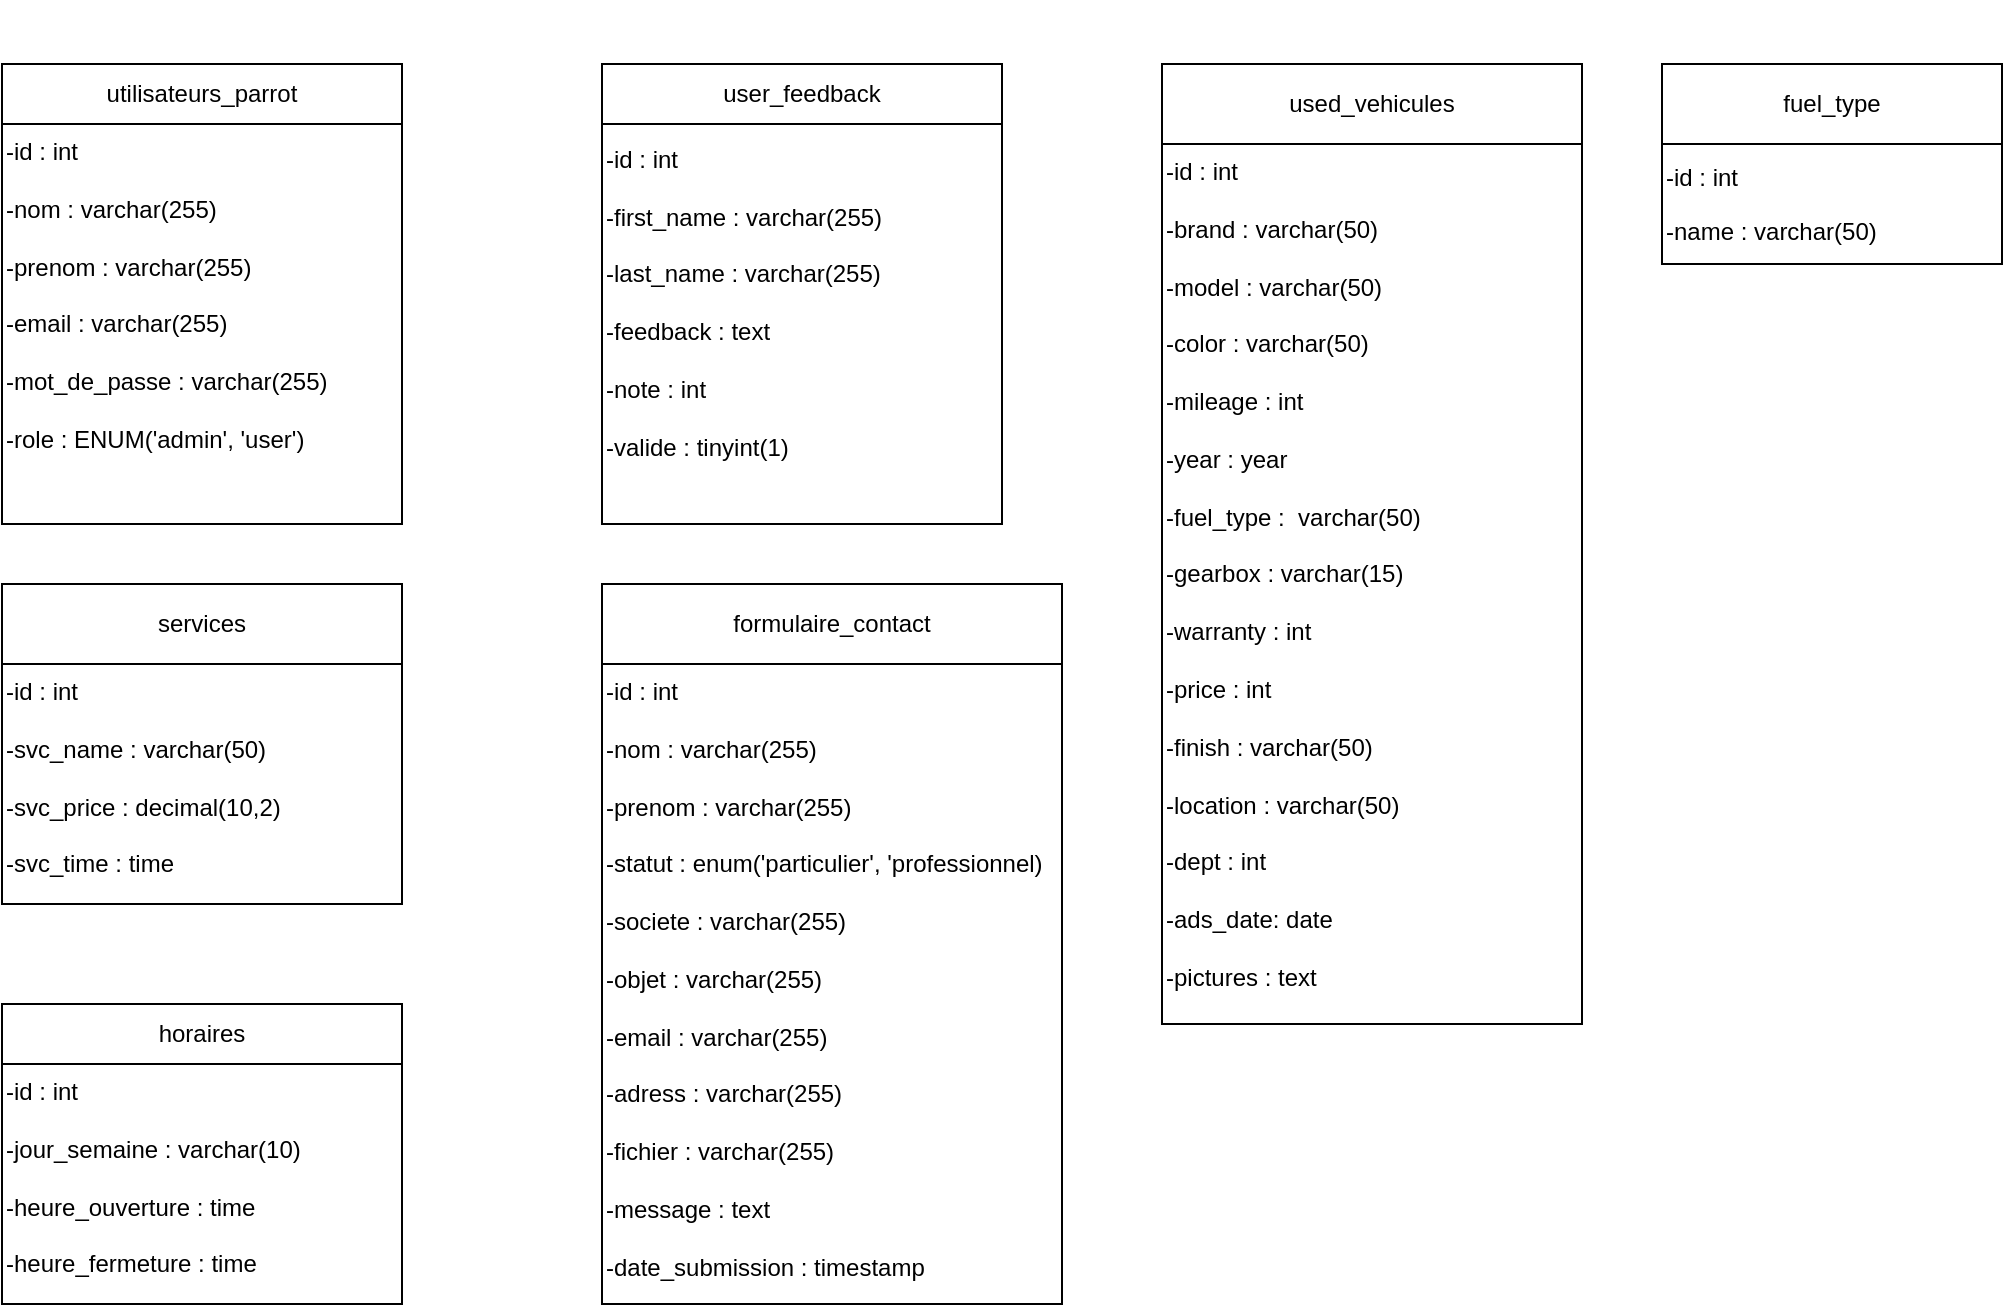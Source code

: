 <mxfile>
    <diagram id="CkaYdKFN-Y4JmhTi5wJ0" name="Page-1">
        <mxGraphModel dx="1740" dy="1003" grid="0" gridSize="10" guides="1" tooltips="1" connect="1" arrows="1" fold="1" page="1" pageScale="1" pageWidth="2339" pageHeight="3300" math="0" shadow="0">
            <root>
                <mxCell id="0"/>
                <mxCell id="1" parent="0"/>
                <mxCell id="2" value="-id : int&lt;br&gt;&lt;br&gt;-nom : varchar(255)&lt;br&gt;&lt;br&gt;-prenom : varchar(255)&lt;br&gt;&lt;br&gt;-email : varchar(255)&lt;br&gt;&lt;br&gt;-mot_de_passe : varchar(255)&lt;br&gt;&lt;br&gt;-role : ENUM('admin', 'user')&amp;nbsp;" style="whiteSpace=wrap;html=1;direction=south;align=left;verticalAlign=top;" parent="1" vertex="1">
                    <mxGeometry x="200" y="70" width="200" height="200" as="geometry"/>
                </mxCell>
                <mxCell id="4" value="utilisateurs_parrot" style="whiteSpace=wrap;html=1;direction=south;" parent="1" vertex="1">
                    <mxGeometry x="200" y="40" width="200" height="30" as="geometry"/>
                </mxCell>
                <mxCell id="7" value="&lt;br&gt;&lt;br&gt;&lt;br&gt;&lt;br&gt;&lt;br&gt;-id : int&lt;br&gt;&lt;br&gt;-first_name : varchar(255)&lt;br&gt;&lt;br&gt;-last_name : varchar(255)&lt;br&gt;&lt;br&gt;-feedback : text&lt;br&gt;&lt;br&gt;-note : int&lt;br&gt;&lt;br&gt;-valide : tinyint(1)&amp;nbsp;&lt;br&gt;&lt;div style=&quot;&quot;&gt;&lt;br&gt;&lt;/div&gt;&amp;nbsp;" style="whiteSpace=wrap;html=1;direction=south;align=left;verticalAlign=bottom;" parent="1" vertex="1">
                    <mxGeometry x="500" y="40" width="200" height="230" as="geometry"/>
                </mxCell>
                <mxCell id="8" value="user_feedback" style="whiteSpace=wrap;html=1;" parent="1" vertex="1">
                    <mxGeometry x="500" y="40" width="200" height="30" as="geometry"/>
                </mxCell>
                <mxCell id="9" value="&lt;div style=&quot;&quot;&gt;&lt;span style=&quot;background-color: initial;&quot;&gt;-id : int&lt;br&gt;&lt;/span&gt;&lt;/div&gt;&lt;br&gt;-jour_semaine : varchar(10)&lt;br&gt;&lt;br&gt;-heure_ouverture : time&lt;br&gt;&lt;br&gt;-heure_fermeture : time" style="whiteSpace=wrap;html=1;align=left;fillColor=default;verticalAlign=top;" parent="1" vertex="1">
                    <mxGeometry x="200" y="540" width="200" height="120" as="geometry"/>
                </mxCell>
                <mxCell id="10" value="horaires" style="whiteSpace=wrap;html=1;" parent="1" vertex="1">
                    <mxGeometry x="200" y="510" width="200" height="30" as="geometry"/>
                </mxCell>
                <mxCell id="11" value="-id : int&lt;br&gt;&lt;br&gt;-svc_name : varchar(50)&lt;br&gt;&lt;br&gt;-svc_price : decimal(10,2)&lt;br&gt;&lt;br&gt;-svc_time : time" style="whiteSpace=wrap;html=1;fillColor=default;verticalAlign=top;align=left;" parent="1" vertex="1">
                    <mxGeometry x="200" y="340" width="200" height="120" as="geometry"/>
                </mxCell>
                <mxCell id="12" value="services" style="whiteSpace=wrap;html=1;fillColor=default;" parent="1" vertex="1">
                    <mxGeometry x="200" y="300" width="200" height="40" as="geometry"/>
                </mxCell>
                <mxCell id="13" value="-id : int&lt;br&gt;&lt;br&gt;-nom : varchar(255)&lt;br&gt;&lt;br&gt;-prenom : varchar(255)&lt;br&gt;&lt;br&gt;-statut : enum('particulier', 'professionnel)&lt;br&gt;&lt;br&gt;-societe : varchar(255)&lt;br&gt;&lt;br&gt;-objet : varchar(255)&lt;br&gt;&lt;br&gt;-email : varchar(255)&lt;br&gt;&lt;br&gt;-adress : varchar(255)&lt;br&gt;&lt;br&gt;-fichier : varchar(255)&lt;br&gt;&lt;br&gt;-message : text&lt;br&gt;&lt;br&gt;-date_submission : timestamp" style="whiteSpace=wrap;html=1;fillColor=default;verticalAlign=top;align=left;" parent="1" vertex="1">
                    <mxGeometry x="500" y="340" width="230" height="320" as="geometry"/>
                </mxCell>
                <mxCell id="14" value="formulaire_contact" style="whiteSpace=wrap;html=1;fillColor=default;" parent="1" vertex="1">
                    <mxGeometry x="500" y="300" width="230" height="40" as="geometry"/>
                </mxCell>
                <mxCell id="15" value="-id : int&lt;br&gt;&lt;br&gt;-brand : varchar(50)&lt;br&gt;&lt;br&gt;-model : varchar(50)&lt;br&gt;&lt;br&gt;-color : varchar(50)&lt;br&gt;&lt;br&gt;-mileage : int&lt;br&gt;&lt;br&gt;-year : year&lt;br&gt;&lt;br&gt;-fuel_type :&amp;nbsp; varchar(50)&lt;br&gt;&lt;br&gt;-gearbox : varchar(15)&lt;br&gt;&lt;br&gt;-warranty : int&lt;br&gt;&lt;br&gt;-price : int&lt;br&gt;&lt;br&gt;-finish : varchar(50)&lt;br&gt;&lt;br&gt;-location : varchar(50)&lt;br&gt;&lt;br&gt;-dept : int&lt;br&gt;&lt;br&gt;-ads_date: date&lt;br&gt;&lt;br&gt;-pictures : text" style="whiteSpace=wrap;html=1;fillColor=default;verticalAlign=top;align=left;" parent="1" vertex="1">
                    <mxGeometry x="780" y="80" width="210" height="440" as="geometry"/>
                </mxCell>
                <mxCell id="16" value="used_vehicules" style="whiteSpace=wrap;html=1;fillColor=default;" parent="1" vertex="1">
                    <mxGeometry x="780" y="40" width="210" height="40" as="geometry"/>
                </mxCell>
                <mxCell id="17" value="fuel_type" style="rounded=0;whiteSpace=wrap;html=1;" parent="1" vertex="1">
                    <mxGeometry x="1030" y="40" width="170" height="40" as="geometry"/>
                </mxCell>
                <mxCell id="19" value="&lt;p style=&quot;line-height: 120%;&quot;&gt;&lt;span style=&quot;font-family: Helvetica; font-size: 12px; font-style: normal; font-variant-ligatures: normal; font-variant-caps: normal; font-weight: 400; letter-spacing: normal; orphans: 2; text-indent: 0px; text-transform: none; widows: 2; word-spacing: 0px; -webkit-text-stroke-width: 0px; text-decoration-thickness: initial; text-decoration-style: initial; text-decoration-color: initial; float: none; display: inline !important;&quot;&gt;-&lt;/span&gt;&lt;span style=&quot;font-family: Helvetica; font-size: 12px; font-style: normal; font-variant-ligatures: normal; font-variant-caps: normal; font-weight: 400; letter-spacing: normal; orphans: 2; text-indent: 0px; text-transform: none; widows: 2; word-spacing: 0px; -webkit-text-stroke-width: 0px; text-decoration-thickness: initial; text-decoration-style: initial; text-decoration-color: initial; float: none; display: inline !important;&quot;&gt;id : int&lt;/span&gt;&lt;/p&gt;&lt;p style=&quot;line-height: 120%;&quot;&gt;-name : varchar(50)&lt;/p&gt;" style="rounded=0;whiteSpace=wrap;html=1;align=left;" parent="1" vertex="1">
                    <mxGeometry x="1030" y="80" width="170" height="60" as="geometry"/>
                </mxCell>
            </root>
        </mxGraphModel>
    </diagram>
</mxfile>